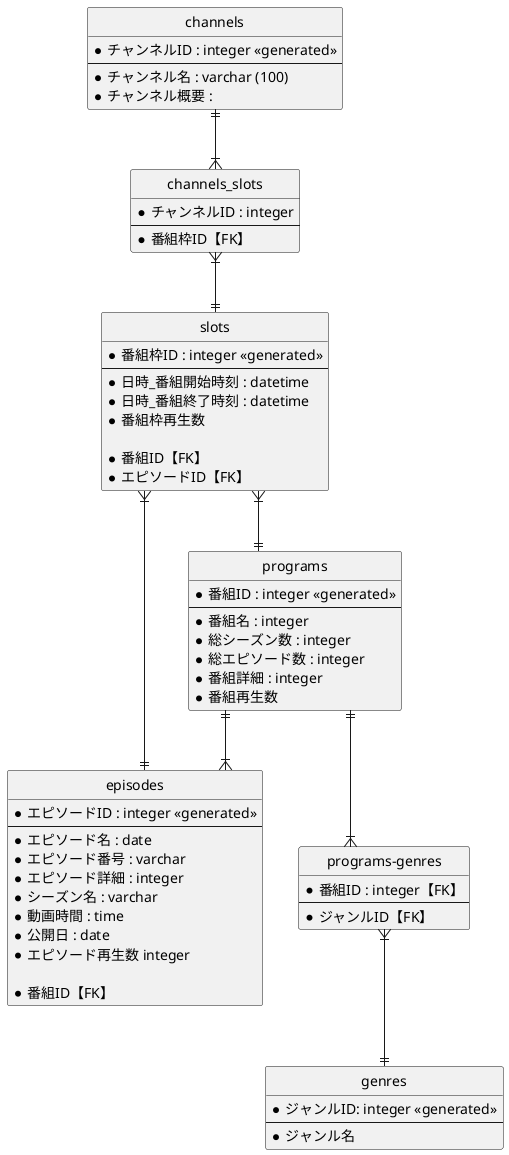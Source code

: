 @startuml NeoInternetTV

' hide the spot
hide circle

' avoid problems with angled crows feet
skinparam linetype ortho


entity "channels" as chan{
    *チャンネルID : integer <<generated>>
    --
    *チャンネル名 : varchar (100)
    *チャンネル概要 :
}
entity "channels_slots" as chan_slo{
    *チャンネルID : integer
    --
    *番組枠ID【FK】
}
entity "slots" as slo{
    *番組枠ID : integer <<generated>>
    --
    *日時_番組開始時刻 : datetime
    *日時_番組終了時刻 : datetime
    *番組枠再生数

    *番組ID【FK】
    *エピソードID【FK】
}
entity "programs" as pro{
    *番組ID : integer <<generated>>
    --
    *番組名 : integer
    *総シーズン数 : integer
    *総エピソード数 : integer
    *番組詳細 : integer
    *番組再生数
}

entity "episodes" as epi{
    *エピソードID : integer <<generated>>
    --
    *エピソード名 : date
    *エピソード番号 : varchar
    *エピソード詳細 : integer
    *シーズン名 : varchar
    *動画時間 : time
    *公開日 : date
    *エピソード再生数 integer

    *番組ID【FK】
}



entity "programs-genres" as pro_gen{
    *番組ID : integer【FK】
    --
    *ジャンルID【FK】
}

entity "genres" as gen{
    *ジャンルID: integer <<generated>>
    --
    *ジャンル名
}

' ER

chan||--|{chan_slo
chan_slo}|--||slo
slo}|--||epi
pro||--|{epi
slo}|--||pro
pro||--|{pro_gen
pro_gen}|--||gen

@enduml

' entity "Art" as art {
'     *作品ID : integer <<generated>>
'     --
'     *作品名 : varchar (100)
'     *総エピソード数
'     *総シーズン数
'     *総エピソード数
'     *作品詳細
' }
' entity "Program_Categories" as pc {
'     *番組カテゴリID : integer <<generated>>
'     --
'     *番組カテゴリ名 : varchar (100)
' }

' entity "Contents" as con {
'     *コンテンツID <<generated>>
'     --
'     *エピソード数 : varchar (100)
'     *エピソード名
'     *エピソード詳細
'     *シーズン名
'     *動画時間
'     *公開日

'     *放送番組ID
' }